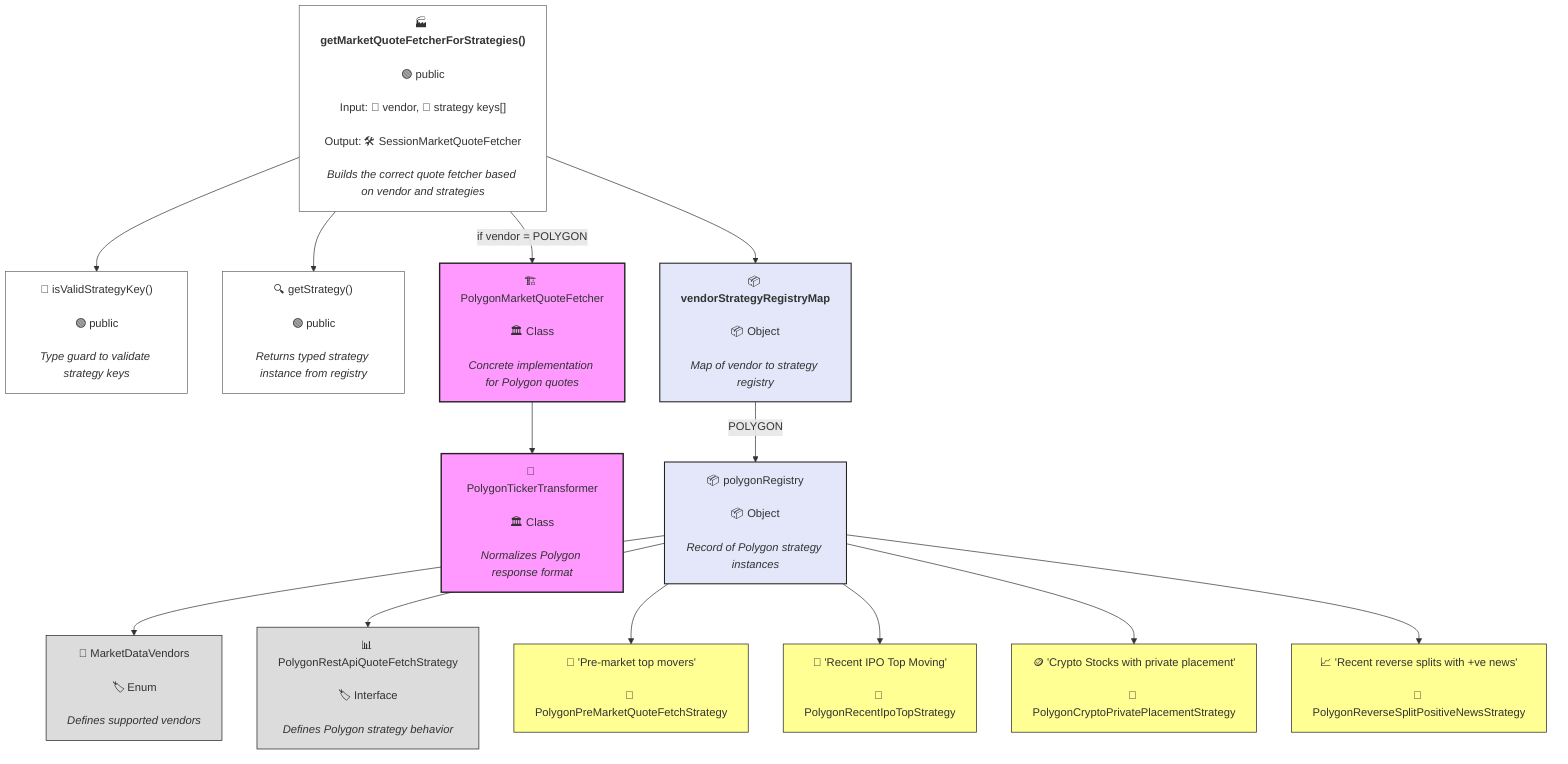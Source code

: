 %% Combined: getMarketQuoteFetcherForStrategies + vendorStrategyRegistryMap with colored styling

graph TD

  %% Main factory function
  getMarketQuoteFetcherForStrategies["🏭 <b>getMarketQuoteFetcherForStrategies()</b>
  <br/>🟢 public
  <br/>Input: 🧭 vendor, 🧩 strategy keys[]
  <br/>Output: 🛠️ SessionMarketQuoteFetcher
  <br/><i>Builds the correct quote fetcher based on vendor and strategies</i>
  "]:::method

  %% Registry helper functions
  isValidStrategyKey["🔐 isValidStrategyKey()
  <br/>🟢 public
  <br/><i>Type guard to validate strategy keys</i>
  "]:::method

  getStrategy["🔍 getStrategy()
  <br/>🟢 public
  <br/><i>Returns typed strategy instance from registry</i>
  "]:::method

  %% Polygon-specific fetcher
  PolygonMarketQuoteFetcher["🏗️ PolygonMarketQuoteFetcher
  <br/>🏛️ Class
  <br/><i>Concrete implementation for Polygon quotes</i>
  "]:::service

  PolygonTickerTransformer["🔄 PolygonTickerTransformer
  <br/>🏛️ Class
  <br/><i>Normalizes Polygon response format</i>
  "]:::service

  %% Strategy Registry Map
  vendorStrategyRegistryMap["📦 <b>vendorStrategyRegistryMap</b>
  <br/>📦 Object
  <br/><i>Map of vendor to strategy registry</i>
  "]:::util

  MarketDataVendors["🧭 MarketDataVendors
  <br/>🏷️ Enum
  <br/><i>Defines supported vendors</i>
  "]:::type

  polygonRegistry["📦 polygonRegistry
  <br/>📦 Object
  <br/><i>Record of Polygon strategy instances</i>
  "]:::util

  PolygonRestApiQuoteFetchStrategy["📊 PolygonRestApiQuoteFetchStrategy
  <br/>🏷️ Interface
  <br/><i>Defines Polygon strategy behavior</i>
  "]:::type

  %% Strategy keys and classes
  PreMarket["🧲 'Pre-market top movers'
  <br/>🔧 PolygonPreMarketQuoteFetchStrategy
  "]:::highlight

  RecentIpo["🚀 'Recent IPO Top Moving'
  <br/>🔧 PolygonRecentIpoTopStrategy
  "]:::highlight

  CryptoPlacement["🪙 'Crypto Stocks with private placement'
  <br/>🔧 PolygonCryptoPrivatePlacementStrategy
  "]:::highlight

  ReverseSplitNews["📈 'Recent reverse splits with +ve news'
  <br/>🔧 PolygonReverseSplitPositiveNewsStrategy
  "]:::highlight

  %% Flow connections
  getMarketQuoteFetcherForStrategies --> isValidStrategyKey
  getMarketQuoteFetcherForStrategies --> getStrategy
  getMarketQuoteFetcherForStrategies --> vendorStrategyRegistryMap
  getMarketQuoteFetcherForStrategies -->|if vendor = POLYGON| PolygonMarketQuoteFetcher
  PolygonMarketQuoteFetcher --> PolygonTickerTransformer

  vendorStrategyRegistryMap -->|POLYGON| polygonRegistry
  polygonRegistry --> MarketDataVendors
  polygonRegistry --> PolygonRestApiQuoteFetchStrategy

  polygonRegistry --> PreMarket
  polygonRegistry --> RecentIpo
  polygonRegistry --> CryptoPlacement
  polygonRegistry --> ReverseSplitNews

  %% Styles
  classDef method fill:#fff,stroke:#666,stroke-width:1px;
  classDef util fill:#e3e7f9,stroke:#222,stroke-width:1.5px;
  classDef type fill:#dcdcdc,stroke:#222,stroke-width:1.5px;  %% grey for enums/interfaces
  classDef service fill:#f9f,stroke:#222,stroke-width:2px;
  classDef highlight fill:#ffff93,stroke:#222,stroke-width:2px;  %% bright yellow
